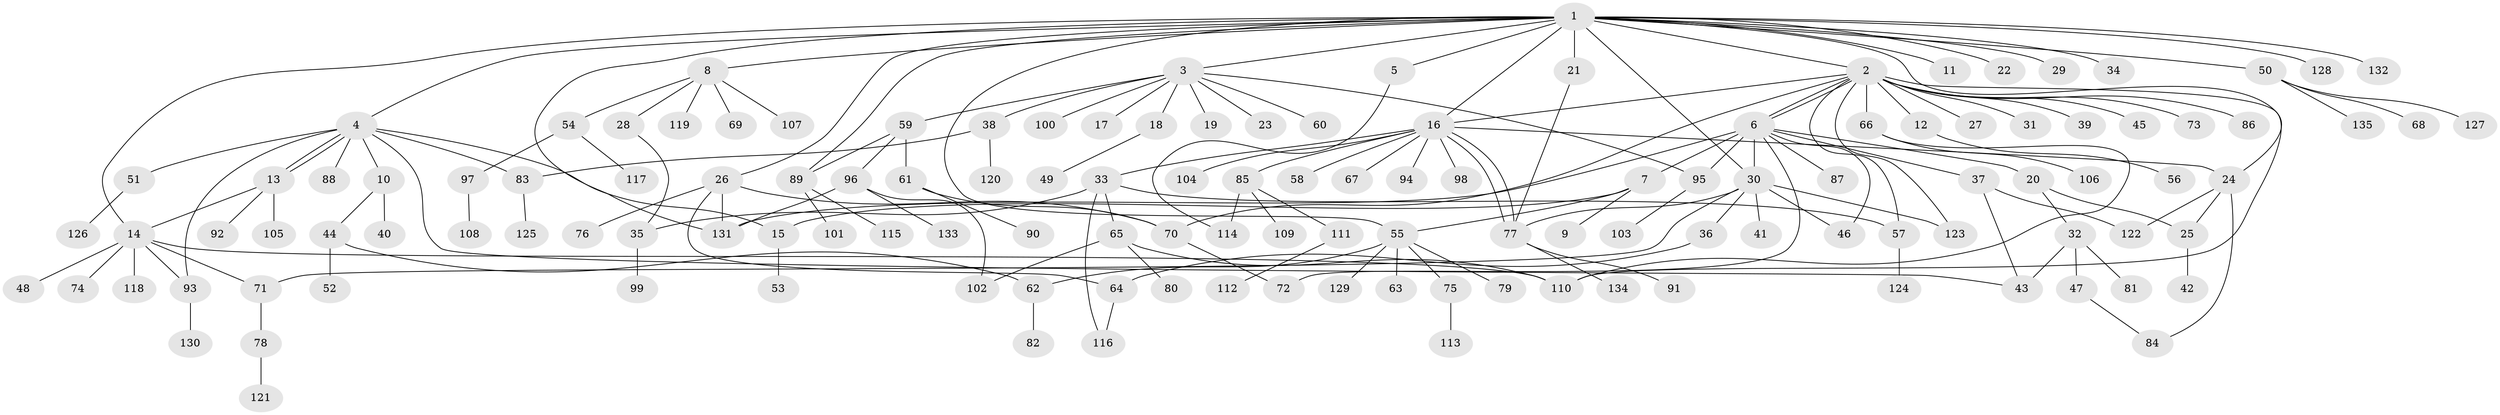 // coarse degree distribution, {23: 0.009523809523809525, 15: 0.009523809523809525, 9: 0.009523809523809525, 11: 0.009523809523809525, 2: 0.13333333333333333, 12: 0.009523809523809525, 3: 0.09523809523809523, 5: 0.01904761904761905, 1: 0.5714285714285714, 4: 0.06666666666666667, 7: 0.0380952380952381, 14: 0.009523809523809525, 6: 0.01904761904761905}
// Generated by graph-tools (version 1.1) at 2025/23/03/03/25 07:23:53]
// undirected, 135 vertices, 173 edges
graph export_dot {
graph [start="1"]
  node [color=gray90,style=filled];
  1;
  2;
  3;
  4;
  5;
  6;
  7;
  8;
  9;
  10;
  11;
  12;
  13;
  14;
  15;
  16;
  17;
  18;
  19;
  20;
  21;
  22;
  23;
  24;
  25;
  26;
  27;
  28;
  29;
  30;
  31;
  32;
  33;
  34;
  35;
  36;
  37;
  38;
  39;
  40;
  41;
  42;
  43;
  44;
  45;
  46;
  47;
  48;
  49;
  50;
  51;
  52;
  53;
  54;
  55;
  56;
  57;
  58;
  59;
  60;
  61;
  62;
  63;
  64;
  65;
  66;
  67;
  68;
  69;
  70;
  71;
  72;
  73;
  74;
  75;
  76;
  77;
  78;
  79;
  80;
  81;
  82;
  83;
  84;
  85;
  86;
  87;
  88;
  89;
  90;
  91;
  92;
  93;
  94;
  95;
  96;
  97;
  98;
  99;
  100;
  101;
  102;
  103;
  104;
  105;
  106;
  107;
  108;
  109;
  110;
  111;
  112;
  113;
  114;
  115;
  116;
  117;
  118;
  119;
  120;
  121;
  122;
  123;
  124;
  125;
  126;
  127;
  128;
  129;
  130;
  131;
  132;
  133;
  134;
  135;
  1 -- 2;
  1 -- 3;
  1 -- 4;
  1 -- 5;
  1 -- 8;
  1 -- 11;
  1 -- 14;
  1 -- 16;
  1 -- 21;
  1 -- 22;
  1 -- 24;
  1 -- 26;
  1 -- 29;
  1 -- 30;
  1 -- 34;
  1 -- 50;
  1 -- 55;
  1 -- 89;
  1 -- 128;
  1 -- 131;
  1 -- 132;
  2 -- 6;
  2 -- 6;
  2 -- 12;
  2 -- 16;
  2 -- 27;
  2 -- 31;
  2 -- 39;
  2 -- 45;
  2 -- 57;
  2 -- 66;
  2 -- 70;
  2 -- 73;
  2 -- 86;
  2 -- 110;
  2 -- 123;
  3 -- 17;
  3 -- 18;
  3 -- 19;
  3 -- 23;
  3 -- 38;
  3 -- 59;
  3 -- 60;
  3 -- 95;
  3 -- 100;
  4 -- 10;
  4 -- 13;
  4 -- 13;
  4 -- 15;
  4 -- 43;
  4 -- 51;
  4 -- 83;
  4 -- 88;
  4 -- 93;
  5 -- 114;
  6 -- 7;
  6 -- 20;
  6 -- 30;
  6 -- 37;
  6 -- 46;
  6 -- 72;
  6 -- 87;
  6 -- 95;
  6 -- 131;
  7 -- 9;
  7 -- 15;
  7 -- 55;
  8 -- 28;
  8 -- 54;
  8 -- 69;
  8 -- 107;
  8 -- 119;
  10 -- 40;
  10 -- 44;
  12 -- 56;
  13 -- 14;
  13 -- 92;
  13 -- 105;
  14 -- 48;
  14 -- 71;
  14 -- 74;
  14 -- 93;
  14 -- 110;
  14 -- 118;
  15 -- 53;
  16 -- 24;
  16 -- 33;
  16 -- 58;
  16 -- 67;
  16 -- 77;
  16 -- 77;
  16 -- 85;
  16 -- 94;
  16 -- 98;
  16 -- 104;
  18 -- 49;
  20 -- 25;
  20 -- 32;
  21 -- 77;
  24 -- 25;
  24 -- 84;
  24 -- 122;
  25 -- 42;
  26 -- 64;
  26 -- 70;
  26 -- 76;
  26 -- 131;
  28 -- 35;
  30 -- 36;
  30 -- 41;
  30 -- 46;
  30 -- 71;
  30 -- 77;
  30 -- 123;
  32 -- 43;
  32 -- 47;
  32 -- 81;
  33 -- 35;
  33 -- 57;
  33 -- 65;
  33 -- 116;
  35 -- 99;
  36 -- 64;
  37 -- 43;
  37 -- 122;
  38 -- 83;
  38 -- 120;
  44 -- 52;
  44 -- 62;
  47 -- 84;
  50 -- 68;
  50 -- 127;
  50 -- 135;
  51 -- 126;
  54 -- 97;
  54 -- 117;
  55 -- 62;
  55 -- 63;
  55 -- 75;
  55 -- 79;
  55 -- 129;
  57 -- 124;
  59 -- 61;
  59 -- 89;
  59 -- 96;
  61 -- 70;
  61 -- 90;
  62 -- 82;
  64 -- 116;
  65 -- 80;
  65 -- 102;
  65 -- 110;
  66 -- 106;
  66 -- 110;
  70 -- 72;
  71 -- 78;
  75 -- 113;
  77 -- 91;
  77 -- 134;
  78 -- 121;
  83 -- 125;
  85 -- 109;
  85 -- 111;
  85 -- 114;
  89 -- 101;
  89 -- 115;
  93 -- 130;
  95 -- 103;
  96 -- 102;
  96 -- 131;
  96 -- 133;
  97 -- 108;
  111 -- 112;
}
